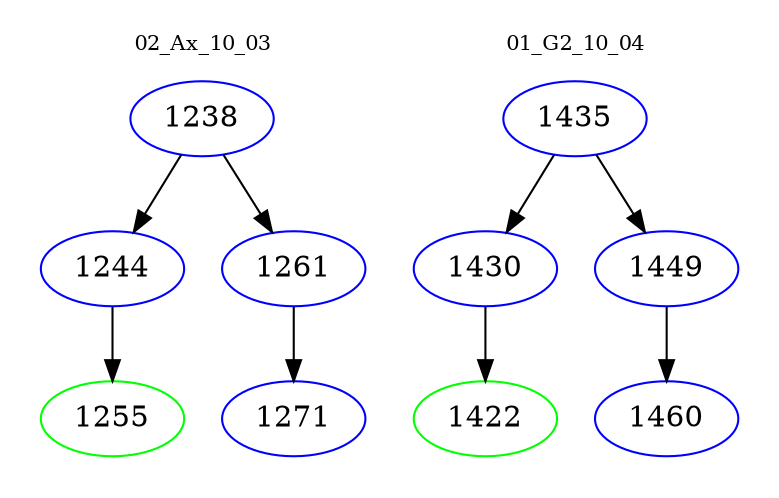 digraph{
subgraph cluster_0 {
color = white
label = "02_Ax_10_03";
fontsize=10;
T0_1238 [label="1238", color="blue"]
T0_1238 -> T0_1244 [color="black"]
T0_1244 [label="1244", color="blue"]
T0_1244 -> T0_1255 [color="black"]
T0_1255 [label="1255", color="green"]
T0_1238 -> T0_1261 [color="black"]
T0_1261 [label="1261", color="blue"]
T0_1261 -> T0_1271 [color="black"]
T0_1271 [label="1271", color="blue"]
}
subgraph cluster_1 {
color = white
label = "01_G2_10_04";
fontsize=10;
T1_1435 [label="1435", color="blue"]
T1_1435 -> T1_1430 [color="black"]
T1_1430 [label="1430", color="blue"]
T1_1430 -> T1_1422 [color="black"]
T1_1422 [label="1422", color="green"]
T1_1435 -> T1_1449 [color="black"]
T1_1449 [label="1449", color="blue"]
T1_1449 -> T1_1460 [color="black"]
T1_1460 [label="1460", color="blue"]
}
}
